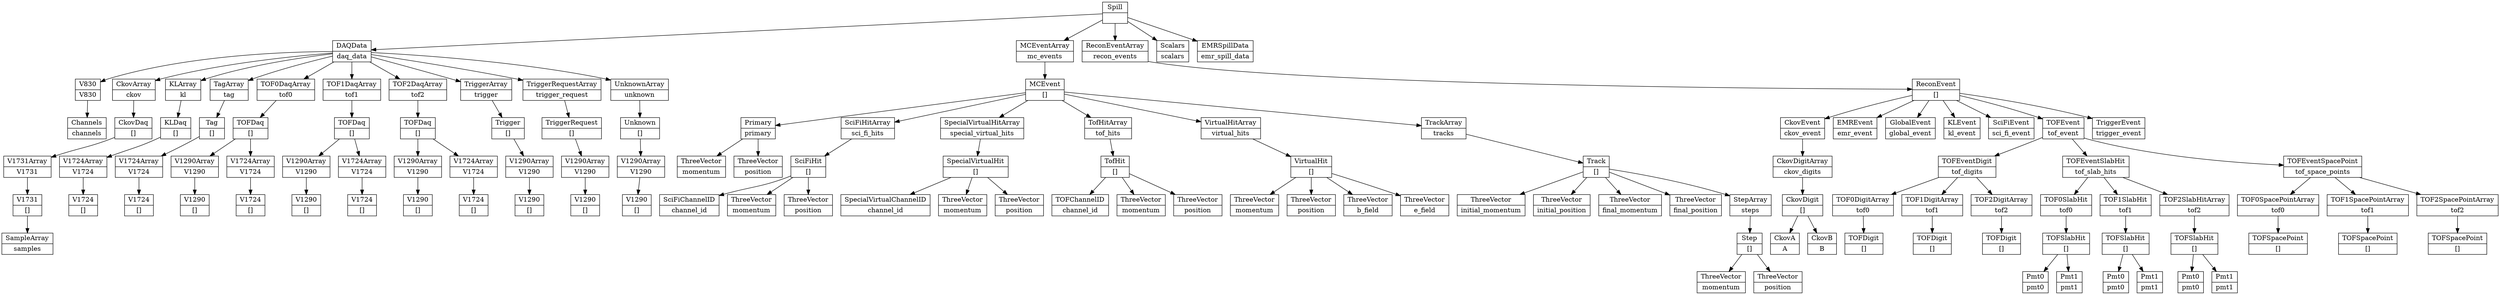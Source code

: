 digraph G {
  node [shape=record];
  subgraph DAQ {
  daq_data [shape=record, label="{DAQData|daq_data}"]
   daq_data_V830 [shape=record, label="{V830|V830}"]
    daq_data_V830_channels [shape=record, label="{Channels|channels}"]
   daq_data_ckov [shape=record, label="{CkovArray|ckov}"]
    daq_data_ckov_array_item [shape=record, label="{CkovDaq|[]}"]
     daq_data_ckov_array_item_V1731 [shape=record, label="{V1731Array|V1731}"]
      daq_data_ckov_array_item_V1731_array_item [shape=record, label="{V1731|[]}"]
       daq_data_ckov_array_item_V1731_array_item_samples [shape=record, label="{SampleArray|samples}"]
   daq_data_kl [shape=record, label="{KLArray|kl}"]
    daq_data_kl_array_item [shape=record, label="{KLDaq|[]}"]
     daq_data_kl_array_item_V1724 [shape=record, label="{V1724Array|V1724}"]
      daq_data_kl_array_item_V1724_array_item [shape=record, label="{V1724|[]}"]
   daq_data_tag [shape=record, label="{TagArray|tag}"]
    daq_data_tag_array_item [shape=record, label="{Tag|[]}"]
     daq_data_tag_array_item_V1724 [shape=record, label="{V1724Array|V1724}"]
      daq_data_tag_array_item_V1724_array_item [shape=record, label="{V1724|[]}"]
   daq_data_tof0 [shape=record, label="{TOF0DaqArray|tof0}"]
    daq_data_tof0_array_item [shape=record, label="{TOFDaq|[]}"]
     daq_data_tof0_array_item_V1290 [shape=record, label="{V1290Array|V1290}"]
      daq_data_tof0_array_item_V1290_array_item [shape=record, label="{V1290|[]}"]
     daq_data_tof0_array_item_V1724 [shape=record, label="{V1724Array|V1724}"]
      daq_data_tof0_array_item_V1724_array_item [shape=record, label="{V1724|[]}"]
   daq_data_tof1 [shape=record, label="{TOF1DaqArray|tof1}"]
    daq_data_tof1_array_item [shape=record, label="{TOFDaq|[]}"]
     daq_data_tof1_array_item_V1290 [shape=record, label="{V1290Array|V1290}"]
      daq_data_tof1_array_item_V1290_array_item [shape=record, label="{V1290|[]}"]
     daq_data_tof1_array_item_V1724 [shape=record, label="{V1724Array|V1724}"]
      daq_data_tof1_array_item_V1724_array_item [shape=record, label="{V1724|[]}"]
   daq_data_tof2 [shape=record, label="{TOF2DaqArray|tof2}"]
    daq_data_tof2_array_item [shape=record, label="{TOFDaq|[]}"]
     daq_data_tof2_array_item_V1290 [shape=record, label="{V1290Array|V1290}"]
      daq_data_tof2_array_item_V1290_array_item [shape=record, label="{V1290|[]}"]
     daq_data_tof2_array_item_V1724 [shape=record, label="{V1724Array|V1724}"]
      daq_data_tof2_array_item_V1724_array_item [shape=record, label="{V1724|[]}"]
   daq_data_trigger [shape=record, label="{TriggerArray|trigger}"]
    daq_data_trigger_array_item [shape=record, label="{Trigger|[]}"]
     daq_data_trigger_array_item_V1290 [shape=record, label="{V1290Array|V1290}"]
      daq_data_trigger_array_item_V1290_array_item [shape=record, label="{V1290|[]}"]
   daq_data_trigger_request [shape=record, label="{TriggerRequestArray|trigger_request}"]
    daq_data_trigger_request_array_item [shape=record, label="{TriggerRequest|[]}"]
     daq_data_trigger_request_array_item_V1290 [shape=record, label="{V1290Array|V1290}"]
      daq_data_trigger_request_array_item_V1290_array_item [shape=record, label="{V1290|[]}"]
   daq_data_unknown [shape=record, label="{UnknownArray|unknown}"]
    daq_data_unknown_array_item [shape=record, label="{Unknown|[]}"]
     daq_data_unknown_array_item_V1290 [shape=record, label="{V1290Array|V1290}"]
      daq_data_unknown_array_item_V1290_array_item [shape=record, label="{V1290|[]}"]
  daq_data -> daq_data_V830
  daq_data -> daq_data_ckov
  daq_data -> daq_data_kl
  daq_data -> daq_data_tag
  daq_data -> daq_data_tof0
  daq_data -> daq_data_tof1
  daq_data -> daq_data_tof2
  daq_data -> daq_data_trigger
  daq_data -> daq_data_trigger_request
  daq_data -> daq_data_unknown
   daq_data_V830 -> daq_data_V830_channels
   daq_data_ckov -> daq_data_ckov_array_item
    daq_data_ckov_array_item -> daq_data_ckov_array_item_V1731
     daq_data_ckov_array_item_V1731 -> daq_data_ckov_array_item_V1731_array_item
      daq_data_ckov_array_item_V1731_array_item -> daq_data_ckov_array_item_V1731_array_item_samples
   daq_data_kl -> daq_data_kl_array_item
    daq_data_kl_array_item -> daq_data_kl_array_item_V1724
     daq_data_kl_array_item_V1724 -> daq_data_kl_array_item_V1724_array_item
   daq_data_tag -> daq_data_tag_array_item
    daq_data_tag_array_item -> daq_data_tag_array_item_V1724
     daq_data_tag_array_item_V1724 -> daq_data_tag_array_item_V1724_array_item
   daq_data_tof0 -> daq_data_tof0_array_item
    daq_data_tof0_array_item -> daq_data_tof0_array_item_V1290
    daq_data_tof0_array_item -> daq_data_tof0_array_item_V1724
     daq_data_tof0_array_item_V1290 -> daq_data_tof0_array_item_V1290_array_item
     daq_data_tof0_array_item_V1724 -> daq_data_tof0_array_item_V1724_array_item
   daq_data_tof1 -> daq_data_tof1_array_item
    daq_data_tof1_array_item -> daq_data_tof1_array_item_V1290
    daq_data_tof1_array_item -> daq_data_tof1_array_item_V1724
     daq_data_tof1_array_item_V1290 -> daq_data_tof1_array_item_V1290_array_item
     daq_data_tof1_array_item_V1724 -> daq_data_tof1_array_item_V1724_array_item
   daq_data_tof2 -> daq_data_tof2_array_item
    daq_data_tof2_array_item -> daq_data_tof2_array_item_V1290
    daq_data_tof2_array_item -> daq_data_tof2_array_item_V1724
     daq_data_tof2_array_item_V1290 -> daq_data_tof2_array_item_V1290_array_item
     daq_data_tof2_array_item_V1724 -> daq_data_tof2_array_item_V1724_array_item
   daq_data_trigger -> daq_data_trigger_array_item
    daq_data_trigger_array_item -> daq_data_trigger_array_item_V1290
     daq_data_trigger_array_item_V1290 -> daq_data_trigger_array_item_V1290_array_item
   daq_data_trigger_request -> daq_data_trigger_request_array_item
    daq_data_trigger_request_array_item -> daq_data_trigger_request_array_item_V1290
     daq_data_trigger_request_array_item_V1290 -> daq_data_trigger_request_array_item_V1290_array_item
   daq_data_unknown -> daq_data_unknown_array_item
    daq_data_unknown_array_item -> daq_data_unknown_array_item_V1290
     daq_data_unknown_array_item_V1290 -> daq_data_unknown_array_item_V1290_array_item
  }

  subgraph MC {
  mc_events [shape=record, label="{MCEventArray|mc_events}"]
   mc_events_array_item [shape=record, label="{MCEvent|[]}"]
    mc_events_array_item_primary [shape=record, label="{Primary|primary}"]
     mc_events_array_item_primary_momentum [shape=record, label="{ThreeVector|momentum}"]
     mc_events_array_item_primary_position [shape=record, label="{ThreeVector|position}"]
    mc_events_array_item_sci_fi_hits [shape=record, label="{SciFiHitArray|sci_fi_hits}"]
     mc_events_array_item_sci_fi_hits_array_item [shape=record, label="{SciFiHit|[]}"]
      mc_events_array_item_sci_fi_hits_array_item_channel_id [shape=record, label="{SciFiChannelID|channel_id}"]
      mc_events_array_item_sci_fi_hits_array_item_momentum [shape=record, label="{ThreeVector|momentum}"]
      mc_events_array_item_sci_fi_hits_array_item_position [shape=record, label="{ThreeVector|position}"]
    mc_events_array_item_special_virtual_hits [shape=record, label="{SpecialVirtualHitArray|special_virtual_hits}"]
     mc_events_array_item_special_virtual_hits_array_item [shape=record, label="{SpecialVirtualHit|[]}"]
      mc_events_array_item_special_virtual_hits_array_item_channel_id [shape=record, label="{SpecialVirtualChannelID|channel_id}"]
      mc_events_array_item_special_virtual_hits_array_item_momentum [shape=record, label="{ThreeVector|momentum}"]
      mc_events_array_item_special_virtual_hits_array_item_position [shape=record, label="{ThreeVector|position}"]
    mc_events_array_item_tof_hits [shape=record, label="{TofHitArray|tof_hits}"]
     mc_events_array_item_tof_hits_array_item [shape=record, label="{TofHit|[]}"]
      mc_events_array_item_tof_hits_array_item_channel_id [shape=record, label="{TOFChannelID|channel_id}"]
      mc_events_array_item_tof_hits_array_item_momentum [shape=record, label="{ThreeVector|momentum}"]
      mc_events_array_item_tof_hits_array_item_position [shape=record, label="{ThreeVector|position}"]
    mc_events_array_item_virtual_hits [shape=record, label="{VirtualHitArray|virtual_hits}"]
     mc_events_array_item_virtual_hits_array_item [shape=record, label="{VirtualHit|[]}"]
      mc_events_array_item_virtual_hits_array_item_momentum [shape=record, label="{ThreeVector|momentum}"]
      mc_events_array_item_virtual_hits_array_item_position [shape=record, label="{ThreeVector|position}"]
      mc_events_array_item_virtual_hits_array_item_b_field [shape=record, label="{ThreeVector|b_field}"]
      mc_events_array_item_virtual_hits_array_item_e_field [shape=record, label="{ThreeVector|e_field}"]
    mc_events_array_item_tracks [shape=record, label="{TrackArray|tracks}"]
     mc_events_array_item_tracks_array_item [shape=record, label="{Track|[]}"]
      mc_events_array_item_tracks_array_item_initial_momentum [shape=record, label="{ThreeVector|initial_momentum}"]
      mc_events_array_item_tracks_array_item_initial_position [shape=record, label="{ThreeVector|initial_position}"]
      mc_events_array_item_tracks_array_item_final_momentum [shape=record, label="{ThreeVector|final_momentum}"]
      mc_events_array_item_tracks_array_item_final_position [shape=record, label="{ThreeVector|final_position}"]
      mc_events_array_item_tracks_array_item_steps [shape=record, label="{StepArray|steps}"]
       mc_events_array_item_tracks_array_item_steps_array_item [shape=record, label="{Step|[]}"]
        mc_events_array_item_tracks_array_item_steps_array_item_momentum [shape=record, label="{ThreeVector|momentum}"]
        mc_events_array_item_tracks_array_item_steps_array_item_position [shape=record, label="{ThreeVector|position}"]
  mc_events -> mc_events_array_item
   mc_events_array_item -> mc_events_array_item_primary
   mc_events_array_item -> mc_events_array_item_special_virtual_hits
   mc_events_array_item -> mc_events_array_item_tof_hits
   mc_events_array_item -> mc_events_array_item_virtual_hits
   mc_events_array_item -> mc_events_array_item_sci_fi_hits
   mc_events_array_item -> mc_events_array_item_tracks
    mc_events_array_item_primary -> mc_events_array_item_primary_momentum
    mc_events_array_item_primary -> mc_events_array_item_primary_position
    mc_events_array_item_sci_fi_hits -> mc_events_array_item_sci_fi_hits_array_item
     mc_events_array_item_sci_fi_hits_array_item -> mc_events_array_item_sci_fi_hits_array_item_channel_id
     mc_events_array_item_sci_fi_hits_array_item -> mc_events_array_item_sci_fi_hits_array_item_momentum
     mc_events_array_item_sci_fi_hits_array_item -> mc_events_array_item_sci_fi_hits_array_item_position
    mc_events_array_item_special_virtual_hits -> mc_events_array_item_special_virtual_hits_array_item
     mc_events_array_item_special_virtual_hits_array_item -> mc_events_array_item_special_virtual_hits_array_item_channel_id
     mc_events_array_item_special_virtual_hits_array_item -> mc_events_array_item_special_virtual_hits_array_item_momentum
     mc_events_array_item_special_virtual_hits_array_item -> mc_events_array_item_special_virtual_hits_array_item_position
    mc_events_array_item_tof_hits -> mc_events_array_item_tof_hits_array_item
     mc_events_array_item_tof_hits_array_item -> mc_events_array_item_tof_hits_array_item_channel_id
     mc_events_array_item_tof_hits_array_item -> mc_events_array_item_tof_hits_array_item_momentum
     mc_events_array_item_tof_hits_array_item -> mc_events_array_item_tof_hits_array_item_position
    mc_events_array_item_virtual_hits -> mc_events_array_item_virtual_hits_array_item
     mc_events_array_item_virtual_hits_array_item -> mc_events_array_item_virtual_hits_array_item_momentum
     mc_events_array_item_virtual_hits_array_item -> mc_events_array_item_virtual_hits_array_item_position
     mc_events_array_item_virtual_hits_array_item -> mc_events_array_item_virtual_hits_array_item_e_field
     mc_events_array_item_virtual_hits_array_item -> mc_events_array_item_virtual_hits_array_item_b_field
    mc_events_array_item_tracks -> mc_events_array_item_tracks_array_item
     mc_events_array_item_tracks_array_item -> mc_events_array_item_tracks_array_item_initial_momentum
     mc_events_array_item_tracks_array_item -> mc_events_array_item_tracks_array_item_initial_position
     mc_events_array_item_tracks_array_item -> mc_events_array_item_tracks_array_item_final_momentum
     mc_events_array_item_tracks_array_item -> mc_events_array_item_tracks_array_item_final_position
     mc_events_array_item_tracks_array_item -> mc_events_array_item_tracks_array_item_steps
      mc_events_array_item_tracks_array_item_steps -> mc_events_array_item_tracks_array_item_steps_array_item
       mc_events_array_item_tracks_array_item_steps_array_item -> mc_events_array_item_tracks_array_item_steps_array_item_position
       mc_events_array_item_tracks_array_item_steps_array_item -> mc_events_array_item_tracks_array_item_steps_array_item_momentum
  }

  subgraph RECON {
  recon_events [shape=record, label="{ReconEventArray|recon_events}"]
   recon_events_array_item [shape=record, label="{ReconEvent|[]}"]
    recon_events_array_item_ckov_event [shape=record, label="{CkovEvent|ckov_event}"]
     recon_events_array_item_ckov_event_ckov_digits [shape=record, label="{CkovDigitArray|ckov_digits}"]
      recon_events_array_item_ckov_event_ckov_digits_array_item [shape=record, label="{CkovDigit|[]}"]
       recon_events_array_item_ckov_event_ckov_digits_array_item_A [shape=record, label="{CkovA|A}"]
       recon_events_array_item_ckov_event_ckov_digits_array_item_B [shape=record, label="{CkovB|B}"]
    recon_events_array_item_emr_event [shape=record, label="{EMREvent|emr_event}"]
    recon_events_array_item_global_event [shape=record, label="{GlobalEvent|global_event}"]
    recon_events_array_item_kl_event [shape=record, label="{KLEvent|kl_event}"]
    recon_events_array_item_sci_fi_event [shape=record, label="{SciFiEvent|sci_fi_event}"]
    recon_events_array_item_tof_event [shape=record, label="{TOFEvent|tof_event}"]
     recon_events_array_item_tof_event_tof_digits [shape=record, label="{TOFEventDigit|tof_digits}"]
      recon_events_array_item_tof_event_tof_digits_tof0 [shape=record, label="{TOF0DigitArray|tof0}"]
       recon_events_array_item_tof_event_tof_digits_tof0_array_item [shape=record, label="{TOFDigit|[]}"]
      recon_events_array_item_tof_event_tof_digits_tof1 [shape=record, label="{TOF1DigitArray|tof1}"]
       recon_events_array_item_tof_event_tof_digits_tof1_array_item [shape=record, label="{TOFDigit|[]}"]
      recon_events_array_item_tof_event_tof_digits_tof2 [shape=record, label="{TOF2DigitArray|tof2}"]
       recon_events_array_item_tof_event_tof_digits_tof2_array_item [shape=record, label="{TOFDigit|[]}"]
     recon_events_array_item_tof_event_tof_slab_hits [shape=record, label="{TOFEventSlabHit|tof_slab_hits}"]
      recon_events_array_item_tof_event_tof_slab_hits_tof0 [shape=record, label="{TOF0SlabHit|tof0}"]
       recon_events_array_item_tof_event_tof_slab_hits_tof0_array_item [shape=record, label="{TOFSlabHit|[]}"]
        recon_events_array_item_tof_event_tof_slab_hits_tof0_array_item_pmt0 [shape=record, label="{Pmt0|pmt0}"]
        recon_events_array_item_tof_event_tof_slab_hits_tof0_array_item_pmt1 [shape=record, label="{Pmt1|pmt1}"]
      recon_events_array_item_tof_event_tof_slab_hits_tof1 [shape=record, label="{TOF1SlabHit|tof1}"]
       recon_events_array_item_tof_event_tof_slab_hits_tof1_array_item [shape=record, label="{TOFSlabHit|[]}"]
        recon_events_array_item_tof_event_tof_slab_hits_tof1_array_item_pmt0 [shape=record, label="{Pmt0|pmt0}"]
        recon_events_array_item_tof_event_tof_slab_hits_tof1_array_item_pmt1 [shape=record, label="{Pmt1|pmt1}"]
      recon_events_array_item_tof_event_tof_slab_hits_tof2 [shape=record, label="{TOF2SlabHitArray|tof2}"]
       recon_events_array_item_tof_event_tof_slab_hits_tof2_array_item [shape=record, label="{TOFSlabHit|[]}"]
        recon_events_array_item_tof_event_tof_slab_hits_tof2_array_item_pmt0 [shape=record, label="{Pmt0|pmt0}"]
        recon_events_array_item_tof_event_tof_slab_hits_tof2_array_item_pmt1 [shape=record, label="{Pmt1|pmt1}"]
     recon_events_array_item_tof_event_tof_space_points [shape=record, label="{TOFEventSpacePoint|tof_space_points}"]
      recon_events_array_item_tof_event_tof_space_points_tof0 [shape=record, label="{TOF0SpacePointArray|tof0}"]
       recon_events_array_item_tof_event_tof_space_points_tof0_array_item [shape=record, label="{TOFSpacePoint|[]}"]
      recon_events_array_item_tof_event_tof_space_points_tof1 [shape=record, label="{TOF1SpacePointArray|tof1}"]
       recon_events_array_item_tof_event_tof_space_points_tof1_array_item [shape=record, label="{TOFSpacePoint|[]}"]
      recon_events_array_item_tof_event_tof_space_points_tof2 [shape=record, label="{TOF2SpacePointArray|tof2}"]
       recon_events_array_item_tof_event_tof_space_points_tof2_array_item [shape=record, label="{TOFSpacePoint|[]}"]
    recon_events_array_item_trigger_event [shape=record, label="{TriggerEvent|trigger_event}"]
  recon_events -> recon_events_array_item
   recon_events_array_item -> recon_events_array_item_ckov_event
   recon_events_array_item -> recon_events_array_item_emr_event
   recon_events_array_item -> recon_events_array_item_global_event
   recon_events_array_item -> recon_events_array_item_kl_event
   recon_events_array_item -> recon_events_array_item_sci_fi_event
   recon_events_array_item -> recon_events_array_item_tof_event
   recon_events_array_item -> recon_events_array_item_trigger_event
    recon_events_array_item_ckov_event -> recon_events_array_item_ckov_event_ckov_digits
     recon_events_array_item_ckov_event_ckov_digits -> recon_events_array_item_ckov_event_ckov_digits_array_item
      recon_events_array_item_ckov_event_ckov_digits_array_item -> recon_events_array_item_ckov_event_ckov_digits_array_item_A
      recon_events_array_item_ckov_event_ckov_digits_array_item -> recon_events_array_item_ckov_event_ckov_digits_array_item_B
    recon_events_array_item_tof_event -> recon_events_array_item_tof_event_tof_digits
    recon_events_array_item_tof_event -> recon_events_array_item_tof_event_tof_slab_hits
    recon_events_array_item_tof_event -> recon_events_array_item_tof_event_tof_space_points
     recon_events_array_item_tof_event_tof_digits -> recon_events_array_item_tof_event_tof_digits_tof0
     recon_events_array_item_tof_event_tof_digits -> recon_events_array_item_tof_event_tof_digits_tof1
     recon_events_array_item_tof_event_tof_digits -> recon_events_array_item_tof_event_tof_digits_tof2
      recon_events_array_item_tof_event_tof_digits_tof0 -> recon_events_array_item_tof_event_tof_digits_tof0_array_item
      recon_events_array_item_tof_event_tof_digits_tof1 -> recon_events_array_item_tof_event_tof_digits_tof1_array_item
      recon_events_array_item_tof_event_tof_digits_tof2 -> recon_events_array_item_tof_event_tof_digits_tof2_array_item
     recon_events_array_item_tof_event_tof_slab_hits -> recon_events_array_item_tof_event_tof_slab_hits_tof0
     recon_events_array_item_tof_event_tof_slab_hits -> recon_events_array_item_tof_event_tof_slab_hits_tof1
     recon_events_array_item_tof_event_tof_slab_hits -> recon_events_array_item_tof_event_tof_slab_hits_tof2
      recon_events_array_item_tof_event_tof_slab_hits_tof0 -> recon_events_array_item_tof_event_tof_slab_hits_tof0_array_item
       recon_events_array_item_tof_event_tof_slab_hits_tof0_array_item -> recon_events_array_item_tof_event_tof_slab_hits_tof0_array_item_pmt0
       recon_events_array_item_tof_event_tof_slab_hits_tof0_array_item -> recon_events_array_item_tof_event_tof_slab_hits_tof0_array_item_pmt1
      recon_events_array_item_tof_event_tof_slab_hits_tof1 -> recon_events_array_item_tof_event_tof_slab_hits_tof1_array_item
       recon_events_array_item_tof_event_tof_slab_hits_tof1_array_item -> recon_events_array_item_tof_event_tof_slab_hits_tof1_array_item_pmt0
       recon_events_array_item_tof_event_tof_slab_hits_tof1_array_item -> recon_events_array_item_tof_event_tof_slab_hits_tof1_array_item_pmt1
      recon_events_array_item_tof_event_tof_slab_hits_tof2 -> recon_events_array_item_tof_event_tof_slab_hits_tof2_array_item
       recon_events_array_item_tof_event_tof_slab_hits_tof2_array_item -> recon_events_array_item_tof_event_tof_slab_hits_tof2_array_item_pmt0
       recon_events_array_item_tof_event_tof_slab_hits_tof2_array_item -> recon_events_array_item_tof_event_tof_slab_hits_tof2_array_item_pmt1
     recon_events_array_item_tof_event_tof_space_points -> recon_events_array_item_tof_event_tof_space_points_tof0
     recon_events_array_item_tof_event_tof_space_points -> recon_events_array_item_tof_event_tof_space_points_tof1
     recon_events_array_item_tof_event_tof_space_points -> recon_events_array_item_tof_event_tof_space_points_tof2
      recon_events_array_item_tof_event_tof_space_points_tof0 -> recon_events_array_item_tof_event_tof_space_points_tof0_array_item
      recon_events_array_item_tof_event_tof_space_points_tof1 -> recon_events_array_item_tof_event_tof_space_points_tof1_array_item
      recon_events_array_item_tof_event_tof_space_points_tof2 -> recon_events_array_item_tof_event_tof_space_points_tof2_array_item
  }

  scalars [shape=record, label="{Scalars|scalars}"]
  emr_spill_data [shape=record, label="{EMRSpillData|emr_spill_data}"]
  root_item [shape=record, label="{Spill|}"]

  root_item -> mc_events
  root_item -> recon_events
  root_item -> daq_data
  root_item -> scalars
  root_item -> emr_spill_data
}

